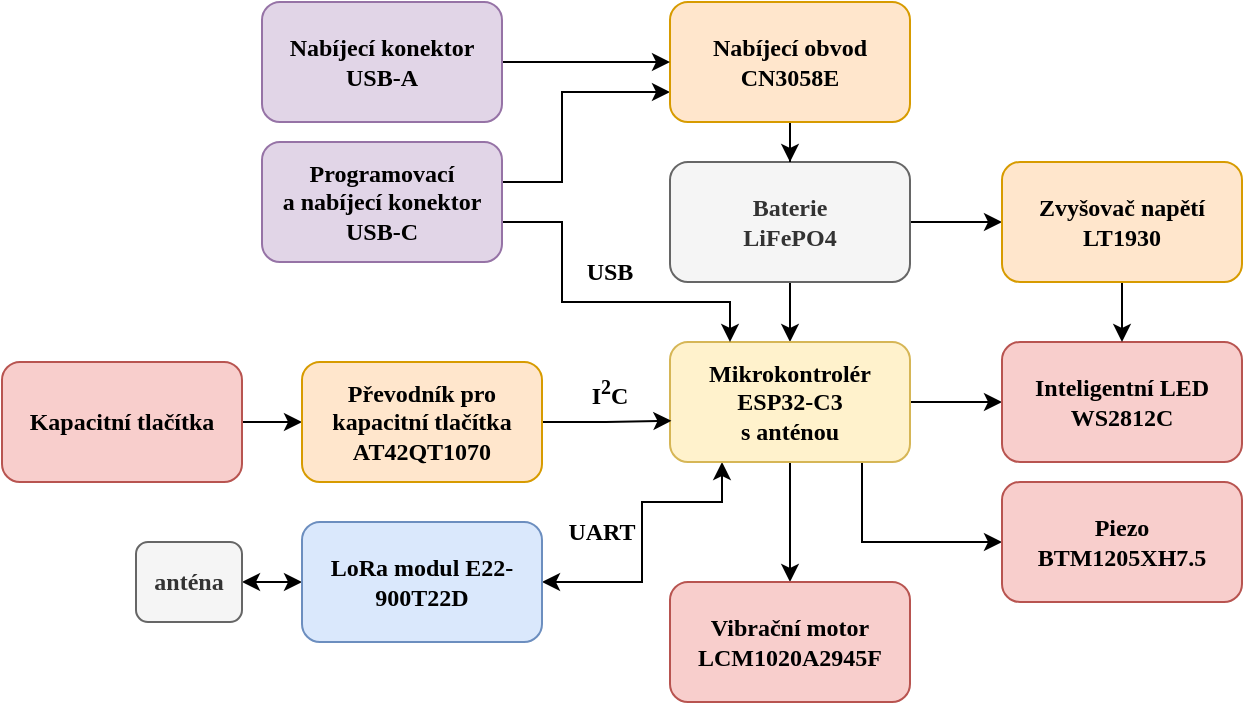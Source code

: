 <mxfile version="21.2.9" type="device">
  <diagram id="EY7_AXZXK5GjfGtb0Al6" name="Stránka-1">
    <mxGraphModel dx="1434" dy="792" grid="1" gridSize="10" guides="1" tooltips="1" connect="1" arrows="1" fold="1" page="1" pageScale="1" pageWidth="827" pageHeight="1169" math="0" shadow="0">
      <root>
        <mxCell id="0" />
        <mxCell id="1" parent="0" />
        <mxCell id="0kob6FYTsgCvbCwhJBki-30" style="edgeStyle=orthogonalEdgeStyle;rounded=0;orthogonalLoop=1;jettySize=auto;html=1;entryX=0.5;entryY=0;entryDx=0;entryDy=0;fontFamily=Times New Roman;" parent="1" source="0kob6FYTsgCvbCwhJBki-2" target="0kob6FYTsgCvbCwhJBki-3" edge="1">
          <mxGeometry relative="1" as="geometry">
            <mxPoint x="474" y="240" as="targetPoint" />
          </mxGeometry>
        </mxCell>
        <mxCell id="YHXKCsQl0nkpWPKdwtoT-13" style="edgeStyle=orthogonalEdgeStyle;rounded=0;orthogonalLoop=1;jettySize=auto;html=1;entryX=0;entryY=0.5;entryDx=0;entryDy=0;fontFamily=Times New Roman;" parent="1" source="0kob6FYTsgCvbCwhJBki-2" target="eQNtMIHr7CIbFBIAa5ZM-10" edge="1">
          <mxGeometry relative="1" as="geometry" />
        </mxCell>
        <mxCell id="0kob6FYTsgCvbCwhJBki-2" value="&lt;div&gt;Baterie&lt;/div&gt;&lt;div&gt;LiFePO4&lt;br&gt;&lt;/div&gt;" style="rounded=1;whiteSpace=wrap;html=1;fontStyle=1;fillColor=#f5f5f5;fontColor=#333333;strokeColor=#666666;fontFamily=Times New Roman;" parent="1" vertex="1">
          <mxGeometry x="414" y="230" width="120" height="60" as="geometry" />
        </mxCell>
        <mxCell id="YHXKCsQl0nkpWPKdwtoT-15" style="edgeStyle=orthogonalEdgeStyle;rounded=0;orthogonalLoop=1;jettySize=auto;html=1;entryX=0;entryY=0.5;entryDx=0;entryDy=0;fontFamily=Times New Roman;" parent="1" source="0kob6FYTsgCvbCwhJBki-3" target="0kob6FYTsgCvbCwhJBki-7" edge="1">
          <mxGeometry relative="1" as="geometry" />
        </mxCell>
        <mxCell id="YHXKCsQl0nkpWPKdwtoT-16" style="edgeStyle=orthogonalEdgeStyle;rounded=0;orthogonalLoop=1;jettySize=auto;html=1;entryX=0;entryY=0.5;entryDx=0;entryDy=0;fontFamily=Times New Roman;" parent="1" source="0kob6FYTsgCvbCwhJBki-3" target="0kob6FYTsgCvbCwhJBki-12" edge="1">
          <mxGeometry relative="1" as="geometry">
            <Array as="points">
              <mxPoint x="510" y="420" />
            </Array>
          </mxGeometry>
        </mxCell>
        <mxCell id="YHXKCsQl0nkpWPKdwtoT-17" style="edgeStyle=orthogonalEdgeStyle;rounded=0;orthogonalLoop=1;jettySize=auto;html=1;fontFamily=Times New Roman;" parent="1" source="0kob6FYTsgCvbCwhJBki-3" target="eQNtMIHr7CIbFBIAa5ZM-8" edge="1">
          <mxGeometry relative="1" as="geometry" />
        </mxCell>
        <mxCell id="YHXKCsQl0nkpWPKdwtoT-18" style="edgeStyle=orthogonalEdgeStyle;rounded=0;orthogonalLoop=1;jettySize=auto;html=1;entryX=1;entryY=0.5;entryDx=0;entryDy=0;fontFamily=Times New Roman;startArrow=classic;startFill=1;" parent="1" source="0kob6FYTsgCvbCwhJBki-3" target="0kob6FYTsgCvbCwhJBki-4" edge="1">
          <mxGeometry relative="1" as="geometry">
            <Array as="points">
              <mxPoint x="440" y="400" />
              <mxPoint x="400" y="400" />
              <mxPoint x="400" y="440" />
            </Array>
          </mxGeometry>
        </mxCell>
        <mxCell id="0kob6FYTsgCvbCwhJBki-3" value="&lt;div&gt;Mikrokontrolér ESP32-C3&lt;br&gt;&lt;/div&gt;&lt;div&gt;s anténou&lt;br&gt;&lt;/div&gt;" style="rounded=1;whiteSpace=wrap;html=1;fontStyle=1;fillColor=#fff2cc;strokeColor=#d6b656;fontFamily=Times New Roman;" parent="1" vertex="1">
          <mxGeometry x="414" y="320" width="120" height="60" as="geometry" />
        </mxCell>
        <mxCell id="YHXKCsQl0nkpWPKdwtoT-6" style="edgeStyle=orthogonalEdgeStyle;rounded=0;orthogonalLoop=1;jettySize=auto;html=1;entryX=1;entryY=0.5;entryDx=0;entryDy=0;fontFamily=Times New Roman;startArrow=classic;startFill=1;" parent="1" source="0kob6FYTsgCvbCwhJBki-4" target="eQNtMIHr7CIbFBIAa5ZM-7" edge="1">
          <mxGeometry relative="1" as="geometry" />
        </mxCell>
        <mxCell id="0kob6FYTsgCvbCwhJBki-4" value="LoRa modul E22-900T22D" style="rounded=1;whiteSpace=wrap;html=1;fontStyle=1;fillColor=#dae8fc;strokeColor=#6c8ebf;fontFamily=Times New Roman;" parent="1" vertex="1">
          <mxGeometry x="230" y="410" width="120" height="60" as="geometry" />
        </mxCell>
        <mxCell id="YHXKCsQl0nkpWPKdwtoT-5" style="edgeStyle=orthogonalEdgeStyle;rounded=0;orthogonalLoop=1;jettySize=auto;html=1;entryX=0;entryY=0.5;entryDx=0;entryDy=0;fontFamily=Times New Roman;" parent="1" source="0kob6FYTsgCvbCwhJBki-6" target="eQNtMIHr7CIbFBIAa5ZM-9" edge="1">
          <mxGeometry relative="1" as="geometry" />
        </mxCell>
        <mxCell id="0kob6FYTsgCvbCwhJBki-6" value="&lt;div&gt;Kapacitní tlačítka&lt;/div&gt;" style="rounded=1;whiteSpace=wrap;html=1;fontStyle=1;fillColor=#f8cecc;strokeColor=#b85450;fontFamily=Times New Roman;" parent="1" vertex="1">
          <mxGeometry x="80" y="330" width="120" height="60" as="geometry" />
        </mxCell>
        <mxCell id="0kob6FYTsgCvbCwhJBki-7" value="&lt;div&gt;Inteligentní LED &lt;br&gt;&lt;/div&gt;&lt;div&gt;WS2812C&lt;br&gt;&lt;/div&gt;" style="rounded=1;whiteSpace=wrap;html=1;fontStyle=1;fillColor=#f8cecc;strokeColor=#b85450;fontFamily=Times New Roman;" parent="1" vertex="1">
          <mxGeometry x="580" y="320" width="120" height="60" as="geometry" />
        </mxCell>
        <mxCell id="0kob6FYTsgCvbCwhJBki-12" value="&lt;div&gt;Piezo &lt;br&gt;&lt;/div&gt;&lt;div&gt;BTM1205XH7.5&lt;/div&gt;" style="rounded=1;whiteSpace=wrap;html=1;fontStyle=1;fillColor=#f8cecc;strokeColor=#b85450;fontFamily=Times New Roman;" parent="1" vertex="1">
          <mxGeometry x="580" y="390" width="120" height="60" as="geometry" />
        </mxCell>
        <mxCell id="YHXKCsQl0nkpWPKdwtoT-2" style="edgeStyle=orthogonalEdgeStyle;rounded=0;orthogonalLoop=1;jettySize=auto;html=1;entryX=0;entryY=0.75;entryDx=0;entryDy=0;fontFamily=Times New Roman;" parent="1" source="0kob6FYTsgCvbCwhJBki-18" target="eQNtMIHr7CIbFBIAa5ZM-6" edge="1">
          <mxGeometry relative="1" as="geometry">
            <Array as="points">
              <mxPoint x="360" y="240" />
              <mxPoint x="360" y="195" />
            </Array>
          </mxGeometry>
        </mxCell>
        <mxCell id="YHXKCsQl0nkpWPKdwtoT-21" style="edgeStyle=orthogonalEdgeStyle;rounded=0;orthogonalLoop=1;jettySize=auto;html=1;entryX=0.25;entryY=0;entryDx=0;entryDy=0;fontFamily=Times New Roman;" parent="1" source="0kob6FYTsgCvbCwhJBki-18" target="0kob6FYTsgCvbCwhJBki-3" edge="1">
          <mxGeometry relative="1" as="geometry">
            <Array as="points">
              <mxPoint x="360" y="260" />
              <mxPoint x="360" y="300" />
              <mxPoint x="444" y="300" />
            </Array>
          </mxGeometry>
        </mxCell>
        <mxCell id="0kob6FYTsgCvbCwhJBki-18" value="&lt;div&gt;Programovací &lt;br&gt;&lt;/div&gt;&lt;div&gt;a nabíjecí konektor&lt;/div&gt;&lt;div&gt;USB-C&lt;br&gt;&lt;/div&gt;" style="rounded=1;whiteSpace=wrap;html=1;fontStyle=1;fillColor=#e1d5e7;strokeColor=#9673a6;fontFamily=Times New Roman;" parent="1" vertex="1">
          <mxGeometry x="210" y="220" width="120" height="60" as="geometry" />
        </mxCell>
        <mxCell id="YHXKCsQl0nkpWPKdwtoT-3" style="edgeStyle=orthogonalEdgeStyle;rounded=0;orthogonalLoop=1;jettySize=auto;html=1;entryX=0.5;entryY=0;entryDx=0;entryDy=0;fontFamily=Times New Roman;" parent="1" source="eQNtMIHr7CIbFBIAa5ZM-6" target="0kob6FYTsgCvbCwhJBki-2" edge="1">
          <mxGeometry relative="1" as="geometry" />
        </mxCell>
        <mxCell id="eQNtMIHr7CIbFBIAa5ZM-6" value="&lt;div&gt;Nabíjecí obvod&lt;/div&gt;&lt;div&gt;CN3058E&lt;/div&gt;" style="rounded=1;whiteSpace=wrap;html=1;fontStyle=1;fillColor=#ffe6cc;strokeColor=#d79b00;fontFamily=Times New Roman;" parent="1" vertex="1">
          <mxGeometry x="414" y="150" width="120" height="60" as="geometry" />
        </mxCell>
        <mxCell id="eQNtMIHr7CIbFBIAa5ZM-7" value="anténa" style="rounded=1;whiteSpace=wrap;html=1;fontStyle=1;fillColor=#f5f5f5;fontColor=#333333;strokeColor=#666666;fontFamily=Times New Roman;" parent="1" vertex="1">
          <mxGeometry x="147" y="420" width="53" height="40" as="geometry" />
        </mxCell>
        <mxCell id="eQNtMIHr7CIbFBIAa5ZM-8" value="Vibrační motor LCM1020A2945F" style="rounded=1;whiteSpace=wrap;html=1;fontStyle=1;fillColor=#f8cecc;strokeColor=#b85450;fontFamily=Times New Roman;" parent="1" vertex="1">
          <mxGeometry x="414" y="440" width="120" height="60" as="geometry" />
        </mxCell>
        <mxCell id="YHXKCsQl0nkpWPKdwtoT-4" style="edgeStyle=orthogonalEdgeStyle;rounded=0;orthogonalLoop=1;jettySize=auto;html=1;entryX=0.006;entryY=0.656;entryDx=0;entryDy=0;entryPerimeter=0;fontFamily=Times New Roman;" parent="1" source="eQNtMIHr7CIbFBIAa5ZM-9" target="0kob6FYTsgCvbCwhJBki-3" edge="1">
          <mxGeometry relative="1" as="geometry">
            <mxPoint x="410" y="360" as="targetPoint" />
          </mxGeometry>
        </mxCell>
        <mxCell id="eQNtMIHr7CIbFBIAa5ZM-9" value="&lt;div&gt;Převodník pro &lt;br&gt;&lt;/div&gt;&lt;div&gt;kapacitní tlačítka&lt;/div&gt;&lt;div&gt;AT42QT1070&lt;br&gt;&lt;/div&gt;" style="rounded=1;whiteSpace=wrap;html=1;fontStyle=1;fillColor=#ffe6cc;strokeColor=#d79b00;fontFamily=Times New Roman;" parent="1" vertex="1">
          <mxGeometry x="230" y="330" width="120" height="60" as="geometry" />
        </mxCell>
        <mxCell id="YHXKCsQl0nkpWPKdwtoT-14" style="edgeStyle=orthogonalEdgeStyle;rounded=0;orthogonalLoop=1;jettySize=auto;html=1;entryX=0.5;entryY=0;entryDx=0;entryDy=0;fontFamily=Times New Roman;" parent="1" source="eQNtMIHr7CIbFBIAa5ZM-10" target="0kob6FYTsgCvbCwhJBki-7" edge="1">
          <mxGeometry relative="1" as="geometry" />
        </mxCell>
        <mxCell id="eQNtMIHr7CIbFBIAa5ZM-10" value="&lt;div&gt;Zvyšovač napětí &lt;br&gt;&lt;/div&gt;&lt;div&gt;LT1930&lt;br&gt;&lt;/div&gt;" style="rounded=1;whiteSpace=wrap;html=1;fontStyle=1;fillColor=#ffe6cc;strokeColor=#d79b00;fontFamily=Times New Roman;" parent="1" vertex="1">
          <mxGeometry x="580" y="230" width="120" height="60" as="geometry" />
        </mxCell>
        <mxCell id="YHXKCsQl0nkpWPKdwtoT-1" style="edgeStyle=orthogonalEdgeStyle;rounded=0;orthogonalLoop=1;jettySize=auto;html=1;entryX=0;entryY=0.5;entryDx=0;entryDy=0;fontFamily=Times New Roman;" parent="1" source="eQNtMIHr7CIbFBIAa5ZM-11" target="eQNtMIHr7CIbFBIAa5ZM-6" edge="1">
          <mxGeometry relative="1" as="geometry" />
        </mxCell>
        <mxCell id="eQNtMIHr7CIbFBIAa5ZM-11" value="&lt;div&gt;Nabíjecí konektor&lt;/div&gt;&lt;div&gt;USB-A&lt;br&gt;&lt;/div&gt;" style="rounded=1;whiteSpace=wrap;html=1;fontStyle=1;fillColor=#e1d5e7;strokeColor=#9673a6;fontFamily=Times New Roman;" parent="1" vertex="1">
          <mxGeometry x="210" y="150" width="120" height="60" as="geometry" />
        </mxCell>
        <mxCell id="YHXKCsQl0nkpWPKdwtoT-19" value="&lt;b&gt;UART&lt;/b&gt;" style="text;html=1;strokeColor=none;fillColor=none;align=center;verticalAlign=middle;whiteSpace=wrap;rounded=0;fontFamily=Times New Roman;" parent="1" vertex="1">
          <mxGeometry x="350" y="400" width="60" height="30" as="geometry" />
        </mxCell>
        <mxCell id="YHXKCsQl0nkpWPKdwtoT-20" value="&lt;b&gt;I&lt;sup&gt;2&lt;/sup&gt;C&lt;/b&gt;" style="text;html=1;strokeColor=none;fillColor=none;align=center;verticalAlign=middle;whiteSpace=wrap;rounded=0;fontFamily=Times New Roman;" parent="1" vertex="1">
          <mxGeometry x="354" y="330" width="60" height="30" as="geometry" />
        </mxCell>
        <mxCell id="YHXKCsQl0nkpWPKdwtoT-26" value="&lt;b&gt;USB&lt;/b&gt;" style="text;html=1;strokeColor=none;fillColor=none;align=center;verticalAlign=middle;whiteSpace=wrap;rounded=0;fontFamily=Times New Roman;" parent="1" vertex="1">
          <mxGeometry x="354" y="270" width="60" height="30" as="geometry" />
        </mxCell>
      </root>
    </mxGraphModel>
  </diagram>
</mxfile>
